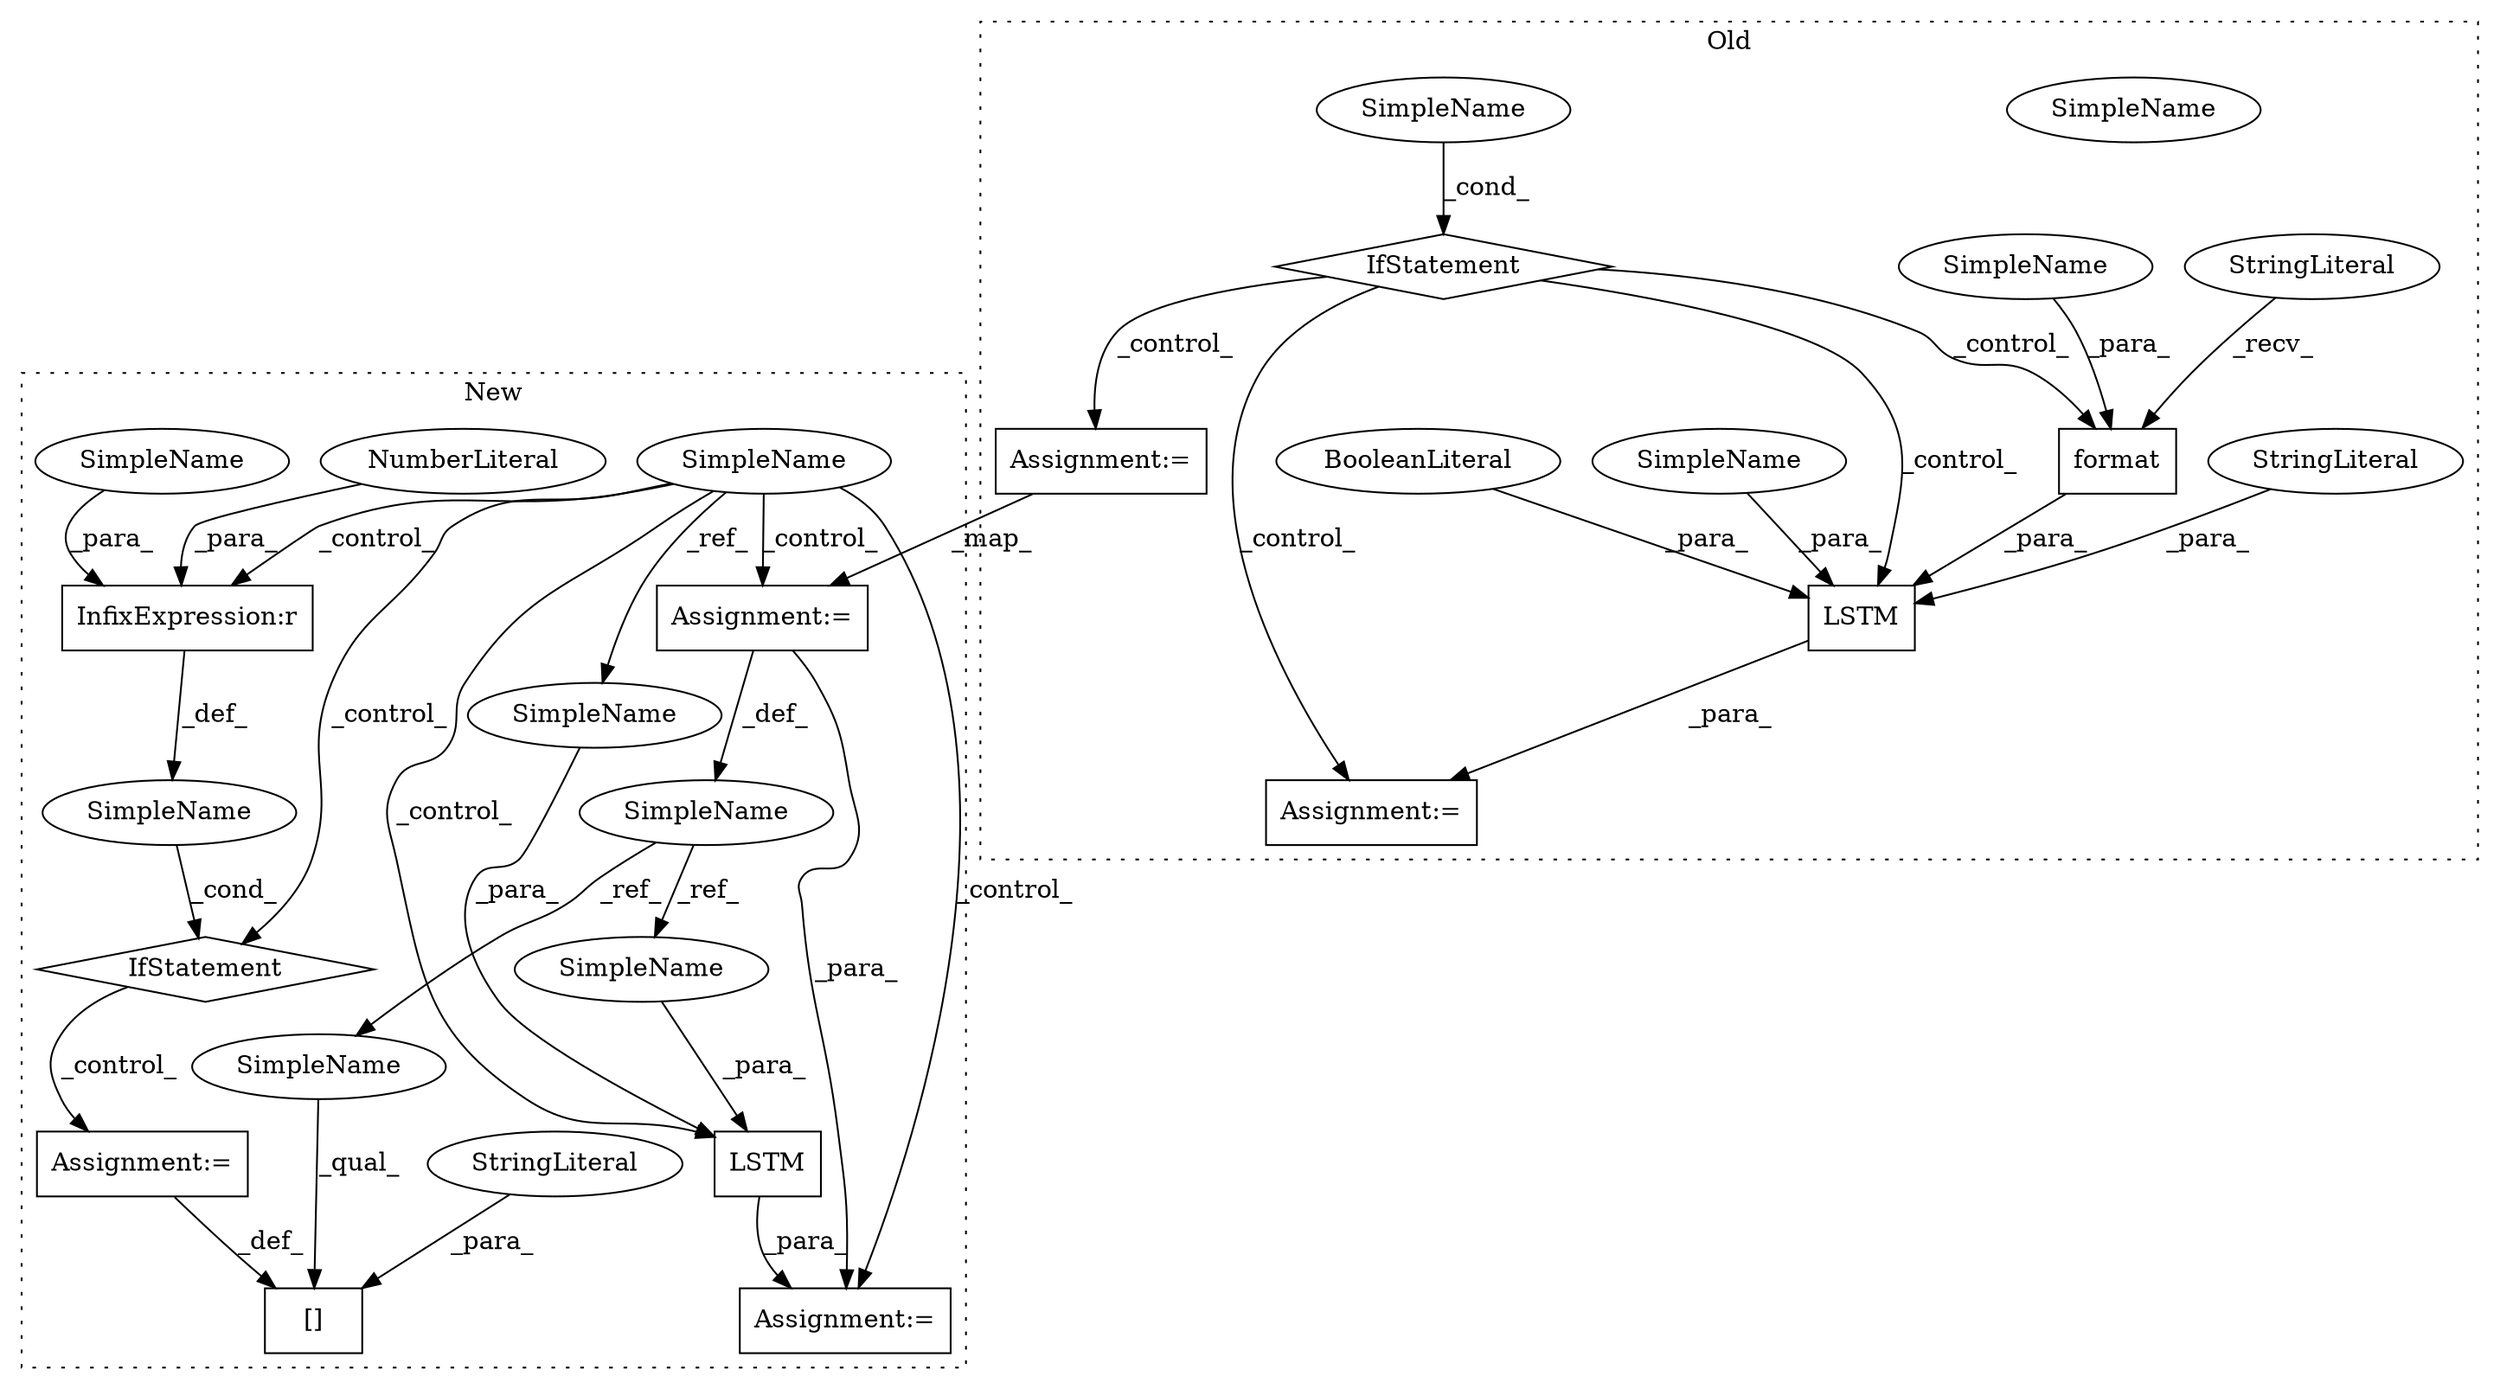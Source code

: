 digraph G {
subgraph cluster0 {
1 [label="IfStatement" a="25" s="4784,4789" l="4,2" shape="diamond"];
4 [label="SimpleName" a="42" s="4788" l="1" shape="ellipse"];
5 [label="Assignment:=" a="7" s="4805" l="1" shape="box"];
6 [label="LSTM" a="32" s="4806,4856" l="5,1" shape="box"];
16 [label="format" a="32" s="4835,4843" l="7,1" shape="box"];
17 [label="BooleanLiteral" a="9" s="4845" l="4" shape="ellipse"];
18 [label="StringLiteral" a="45" s="4850" l="6" shape="ellipse"];
19 [label="StringLiteral" a="45" s="4822" l="12" shape="ellipse"];
21 [label="Assignment:=" a="7" s="4887" l="1" shape="box"];
22 [label="SimpleName" a="42" s="4842" l="1" shape="ellipse"];
23 [label="SimpleName" a="42" s="4788" l="1" shape="ellipse"];
27 [label="SimpleName" a="42" s="4811" l="10" shape="ellipse"];
label = "Old";
style="dotted";
}
subgraph cluster1 {
2 [label="LSTM" a="32" s="5036,5058" l="5,1" shape="box"];
3 [label="Assignment:=" a="7" s="5035" l="1" shape="box"];
7 [label="SimpleName" a="42" s="4864" l="6" shape="ellipse"];
8 [label="[]" a="2" s="4982,5002" l="7,1" shape="box"];
9 [label="StringLiteral" a="45" s="4989" l="13" shape="ellipse"];
10 [label="Assignment:=" a="7" s="5003" l="1" shape="box"];
11 [label="InfixExpression:r" a="27" s="4965" l="4" shape="box"];
12 [label="NumberLiteral" a="34" s="4969" l="1" shape="ellipse"];
13 [label="SimpleName" a="42" s="" l="" shape="ellipse"];
14 [label="IfStatement" a="25" s="4960,4970" l="4,2" shape="diamond"];
15 [label="SimpleName" a="42" s="4821" l="10" shape="ellipse"];
20 [label="Assignment:=" a="7" s="4870" l="1" shape="box"];
24 [label="SimpleName" a="42" s="5041" l="10" shape="ellipse"];
25 [label="SimpleName" a="42" s="4982" l="6" shape="ellipse"];
26 [label="SimpleName" a="42" s="5052" l="6" shape="ellipse"];
28 [label="SimpleName" a="42" s="4964" l="1" shape="ellipse"];
label = "New";
style="dotted";
}
1 -> 21 [label="_control_"];
1 -> 16 [label="_control_"];
1 -> 5 [label="_control_"];
1 -> 6 [label="_control_"];
2 -> 3 [label="_para_"];
6 -> 5 [label="_para_"];
7 -> 25 [label="_ref_"];
7 -> 26 [label="_ref_"];
9 -> 8 [label="_para_"];
10 -> 8 [label="_def_"];
11 -> 13 [label="_def_"];
12 -> 11 [label="_para_"];
13 -> 14 [label="_cond_"];
14 -> 10 [label="_control_"];
15 -> 24 [label="_ref_"];
15 -> 14 [label="_control_"];
15 -> 2 [label="_control_"];
15 -> 3 [label="_control_"];
15 -> 11 [label="_control_"];
15 -> 20 [label="_control_"];
16 -> 6 [label="_para_"];
17 -> 6 [label="_para_"];
18 -> 6 [label="_para_"];
19 -> 16 [label="_recv_"];
20 -> 7 [label="_def_"];
20 -> 3 [label="_para_"];
21 -> 20 [label="_map_"];
22 -> 16 [label="_para_"];
23 -> 1 [label="_cond_"];
24 -> 2 [label="_para_"];
25 -> 8 [label="_qual_"];
26 -> 2 [label="_para_"];
27 -> 6 [label="_para_"];
28 -> 11 [label="_para_"];
}